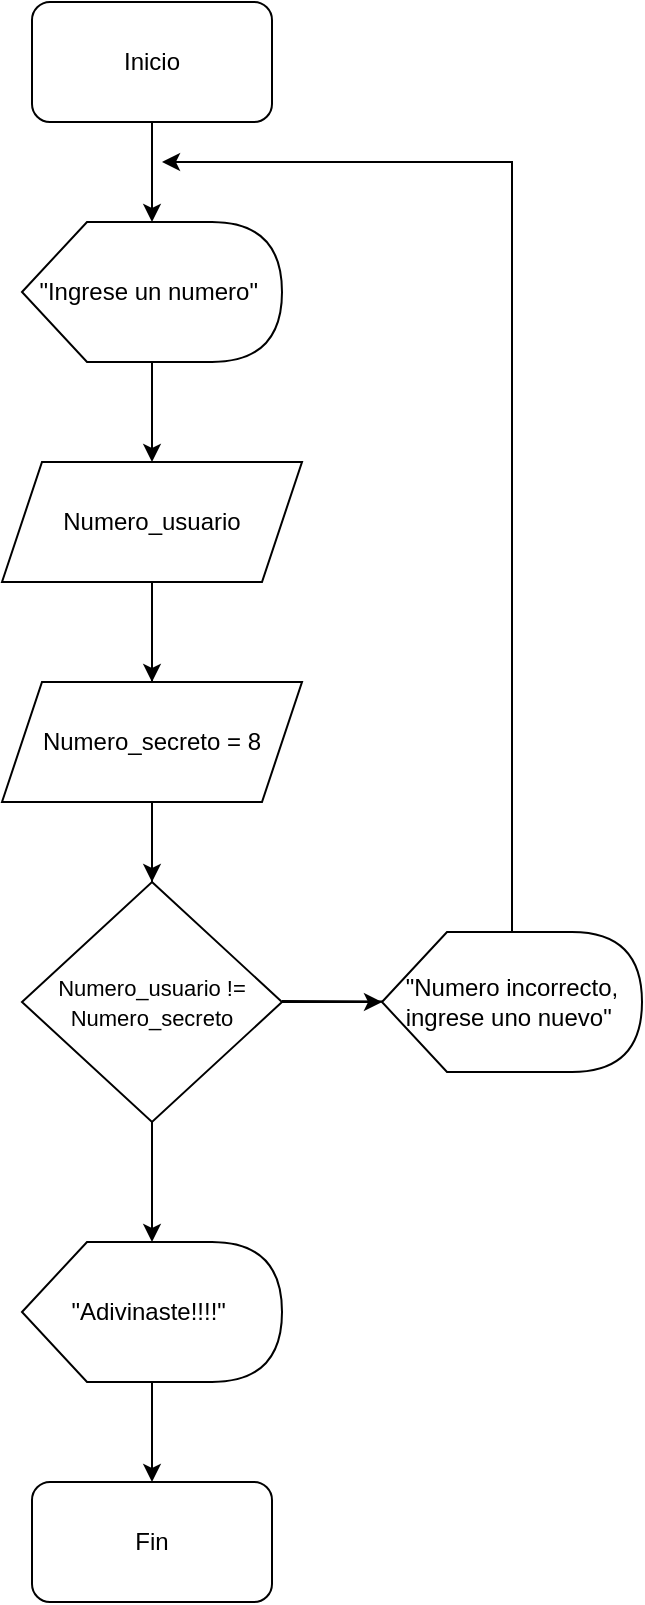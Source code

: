 <mxfile version="24.1.0" type="device">
  <diagram name="Page-1" id="JoRrFB8QGnkkvg17dF2b">
    <mxGraphModel dx="1434" dy="844" grid="1" gridSize="10" guides="1" tooltips="1" connect="1" arrows="1" fold="1" page="1" pageScale="1" pageWidth="850" pageHeight="1100" math="0" shadow="0">
      <root>
        <mxCell id="0" />
        <mxCell id="1" parent="0" />
        <mxCell id="GUnz3pEG_1v-DGZF2P5r-1" value="" style="edgeStyle=orthogonalEdgeStyle;rounded=0;orthogonalLoop=1;jettySize=auto;html=1;" edge="1" parent="1" source="Lngy7ZZMOgNmuN5zHowg-1" target="uW9jwCuG6La_cjF7t6QC-1">
          <mxGeometry relative="1" as="geometry" />
        </mxCell>
        <mxCell id="Lngy7ZZMOgNmuN5zHowg-1" value="Inicio" style="rounded=1;whiteSpace=wrap;html=1;" parent="1" vertex="1">
          <mxGeometry x="365" y="40" width="120" height="60" as="geometry" />
        </mxCell>
        <mxCell id="GUnz3pEG_1v-DGZF2P5r-2" value="" style="edgeStyle=orthogonalEdgeStyle;rounded=0;orthogonalLoop=1;jettySize=auto;html=1;" edge="1" parent="1" source="uW9jwCuG6La_cjF7t6QC-1" target="uW9jwCuG6La_cjF7t6QC-6">
          <mxGeometry relative="1" as="geometry" />
        </mxCell>
        <mxCell id="uW9jwCuG6La_cjF7t6QC-1" value="&quot;Ingrese un numero&quot;&amp;nbsp;" style="shape=display;whiteSpace=wrap;html=1;" parent="1" vertex="1">
          <mxGeometry x="360" y="150" width="130" height="70" as="geometry" />
        </mxCell>
        <mxCell id="uW9jwCuG6La_cjF7t6QC-3" style="edgeStyle=orthogonalEdgeStyle;rounded=0;orthogonalLoop=1;jettySize=auto;html=1;exitX=0.5;exitY=1;exitDx=0;exitDy=0;" parent="1" source="Lngy7ZZMOgNmuN5zHowg-1" target="Lngy7ZZMOgNmuN5zHowg-1" edge="1">
          <mxGeometry relative="1" as="geometry" />
        </mxCell>
        <mxCell id="GUnz3pEG_1v-DGZF2P5r-3" value="" style="edgeStyle=orthogonalEdgeStyle;rounded=0;orthogonalLoop=1;jettySize=auto;html=1;" edge="1" parent="1" source="uW9jwCuG6La_cjF7t6QC-6" target="uW9jwCuG6La_cjF7t6QC-52">
          <mxGeometry relative="1" as="geometry" />
        </mxCell>
        <mxCell id="uW9jwCuG6La_cjF7t6QC-6" value="Numero_usuario" style="shape=parallelogram;perimeter=parallelogramPerimeter;whiteSpace=wrap;html=1;fixedSize=1;" parent="1" vertex="1">
          <mxGeometry x="350" y="270" width="150" height="60" as="geometry" />
        </mxCell>
        <mxCell id="GUnz3pEG_1v-DGZF2P5r-5" value="" style="edgeStyle=orthogonalEdgeStyle;rounded=0;orthogonalLoop=1;jettySize=auto;html=1;" edge="1" parent="1" source="uW9jwCuG6La_cjF7t6QC-9" target="uW9jwCuG6La_cjF7t6QC-53">
          <mxGeometry relative="1" as="geometry" />
        </mxCell>
        <mxCell id="GUnz3pEG_1v-DGZF2P5r-8" value="" style="edgeStyle=orthogonalEdgeStyle;rounded=0;orthogonalLoop=1;jettySize=auto;html=1;" edge="1" parent="1" source="uW9jwCuG6La_cjF7t6QC-9" target="uW9jwCuG6La_cjF7t6QC-60">
          <mxGeometry relative="1" as="geometry" />
        </mxCell>
        <mxCell id="uW9jwCuG6La_cjF7t6QC-9" value="&lt;font style=&quot;font-size: 11px;&quot;&gt;Numero_usuario != Numero_secreto&lt;/font&gt;" style="rhombus;whiteSpace=wrap;html=1;" parent="1" vertex="1">
          <mxGeometry x="360" y="480" width="130" height="120" as="geometry" />
        </mxCell>
        <mxCell id="uW9jwCuG6La_cjF7t6QC-10" value="" style="endArrow=none;html=1;rounded=0;exitX=0.5;exitY=0;exitDx=0;exitDy=0;" parent="1" source="uW9jwCuG6La_cjF7t6QC-9" edge="1">
          <mxGeometry width="50" height="50" relative="1" as="geometry">
            <mxPoint x="375" y="380" as="sourcePoint" />
            <mxPoint x="425" y="330" as="targetPoint" />
          </mxGeometry>
        </mxCell>
        <mxCell id="uW9jwCuG6La_cjF7t6QC-13" value="" style="endArrow=none;html=1;rounded=0;" parent="1" edge="1">
          <mxGeometry width="50" height="50" relative="1" as="geometry">
            <mxPoint x="490" y="539.5" as="sourcePoint" />
            <mxPoint x="600" y="540" as="targetPoint" />
          </mxGeometry>
        </mxCell>
        <mxCell id="GUnz3pEG_1v-DGZF2P5r-4" value="" style="edgeStyle=orthogonalEdgeStyle;rounded=0;orthogonalLoop=1;jettySize=auto;html=1;" edge="1" parent="1" source="uW9jwCuG6La_cjF7t6QC-52" target="uW9jwCuG6La_cjF7t6QC-9">
          <mxGeometry relative="1" as="geometry" />
        </mxCell>
        <mxCell id="uW9jwCuG6La_cjF7t6QC-52" value="Numero_secreto = 8" style="shape=parallelogram;perimeter=parallelogramPerimeter;whiteSpace=wrap;html=1;fixedSize=1;" parent="1" vertex="1">
          <mxGeometry x="350" y="380" width="150" height="60" as="geometry" />
        </mxCell>
        <mxCell id="GUnz3pEG_1v-DGZF2P5r-6" style="edgeStyle=orthogonalEdgeStyle;rounded=0;orthogonalLoop=1;jettySize=auto;html=1;" edge="1" parent="1" source="uW9jwCuG6La_cjF7t6QC-53">
          <mxGeometry relative="1" as="geometry">
            <mxPoint x="430" y="120" as="targetPoint" />
            <Array as="points">
              <mxPoint x="605" y="120" />
            </Array>
          </mxGeometry>
        </mxCell>
        <mxCell id="uW9jwCuG6La_cjF7t6QC-53" value="&quot;Numero incorrecto, ingrese uno nuevo&quot;&amp;nbsp;" style="shape=display;whiteSpace=wrap;html=1;" parent="1" vertex="1">
          <mxGeometry x="540" y="505" width="130" height="70" as="geometry" />
        </mxCell>
        <mxCell id="GUnz3pEG_1v-DGZF2P5r-9" value="" style="edgeStyle=orthogonalEdgeStyle;rounded=0;orthogonalLoop=1;jettySize=auto;html=1;" edge="1" parent="1" source="uW9jwCuG6La_cjF7t6QC-60" target="uW9jwCuG6La_cjF7t6QC-61">
          <mxGeometry relative="1" as="geometry" />
        </mxCell>
        <mxCell id="uW9jwCuG6La_cjF7t6QC-60" value="&quot;Adivinaste!!!!&quot;&amp;nbsp;" style="shape=display;whiteSpace=wrap;html=1;" parent="1" vertex="1">
          <mxGeometry x="360" y="660" width="130" height="70" as="geometry" />
        </mxCell>
        <mxCell id="uW9jwCuG6La_cjF7t6QC-61" value="Fin" style="rounded=1;whiteSpace=wrap;html=1;" parent="1" vertex="1">
          <mxGeometry x="365" y="780" width="120" height="60" as="geometry" />
        </mxCell>
      </root>
    </mxGraphModel>
  </diagram>
</mxfile>
